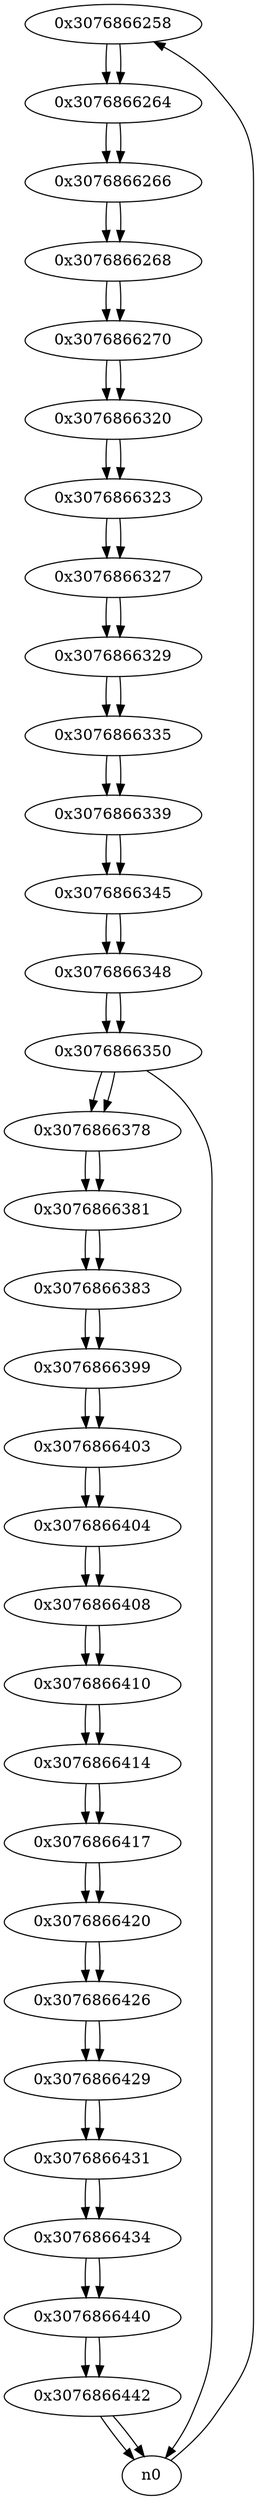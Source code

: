 digraph G{
/* nodes */
  n1 [label="0x3076866258"]
  n2 [label="0x3076866264"]
  n3 [label="0x3076866266"]
  n4 [label="0x3076866268"]
  n5 [label="0x3076866270"]
  n6 [label="0x3076866320"]
  n7 [label="0x3076866323"]
  n8 [label="0x3076866327"]
  n9 [label="0x3076866329"]
  n10 [label="0x3076866335"]
  n11 [label="0x3076866339"]
  n12 [label="0x3076866345"]
  n13 [label="0x3076866348"]
  n14 [label="0x3076866350"]
  n15 [label="0x3076866378"]
  n16 [label="0x3076866381"]
  n17 [label="0x3076866383"]
  n18 [label="0x3076866399"]
  n19 [label="0x3076866403"]
  n20 [label="0x3076866404"]
  n21 [label="0x3076866408"]
  n22 [label="0x3076866410"]
  n23 [label="0x3076866414"]
  n24 [label="0x3076866417"]
  n25 [label="0x3076866420"]
  n26 [label="0x3076866426"]
  n27 [label="0x3076866429"]
  n28 [label="0x3076866431"]
  n29 [label="0x3076866434"]
  n30 [label="0x3076866440"]
  n31 [label="0x3076866442"]
/* edges */
n1 -> n2;
n0 -> n1;
n2 -> n3;
n1 -> n2;
n3 -> n4;
n2 -> n3;
n4 -> n5;
n3 -> n4;
n5 -> n6;
n4 -> n5;
n6 -> n7;
n5 -> n6;
n7 -> n8;
n6 -> n7;
n8 -> n9;
n7 -> n8;
n9 -> n10;
n8 -> n9;
n10 -> n11;
n9 -> n10;
n11 -> n12;
n10 -> n11;
n12 -> n13;
n11 -> n12;
n13 -> n14;
n12 -> n13;
n14 -> n0;
n14 -> n15;
n13 -> n14;
n15 -> n16;
n14 -> n15;
n16 -> n17;
n15 -> n16;
n17 -> n18;
n16 -> n17;
n18 -> n19;
n17 -> n18;
n19 -> n20;
n18 -> n19;
n20 -> n21;
n19 -> n20;
n21 -> n22;
n20 -> n21;
n22 -> n23;
n21 -> n22;
n23 -> n24;
n22 -> n23;
n24 -> n25;
n23 -> n24;
n25 -> n26;
n24 -> n25;
n26 -> n27;
n25 -> n26;
n27 -> n28;
n26 -> n27;
n28 -> n29;
n27 -> n28;
n29 -> n30;
n28 -> n29;
n30 -> n31;
n29 -> n30;
n31 -> n0;
n31 -> n0;
n30 -> n31;
}
